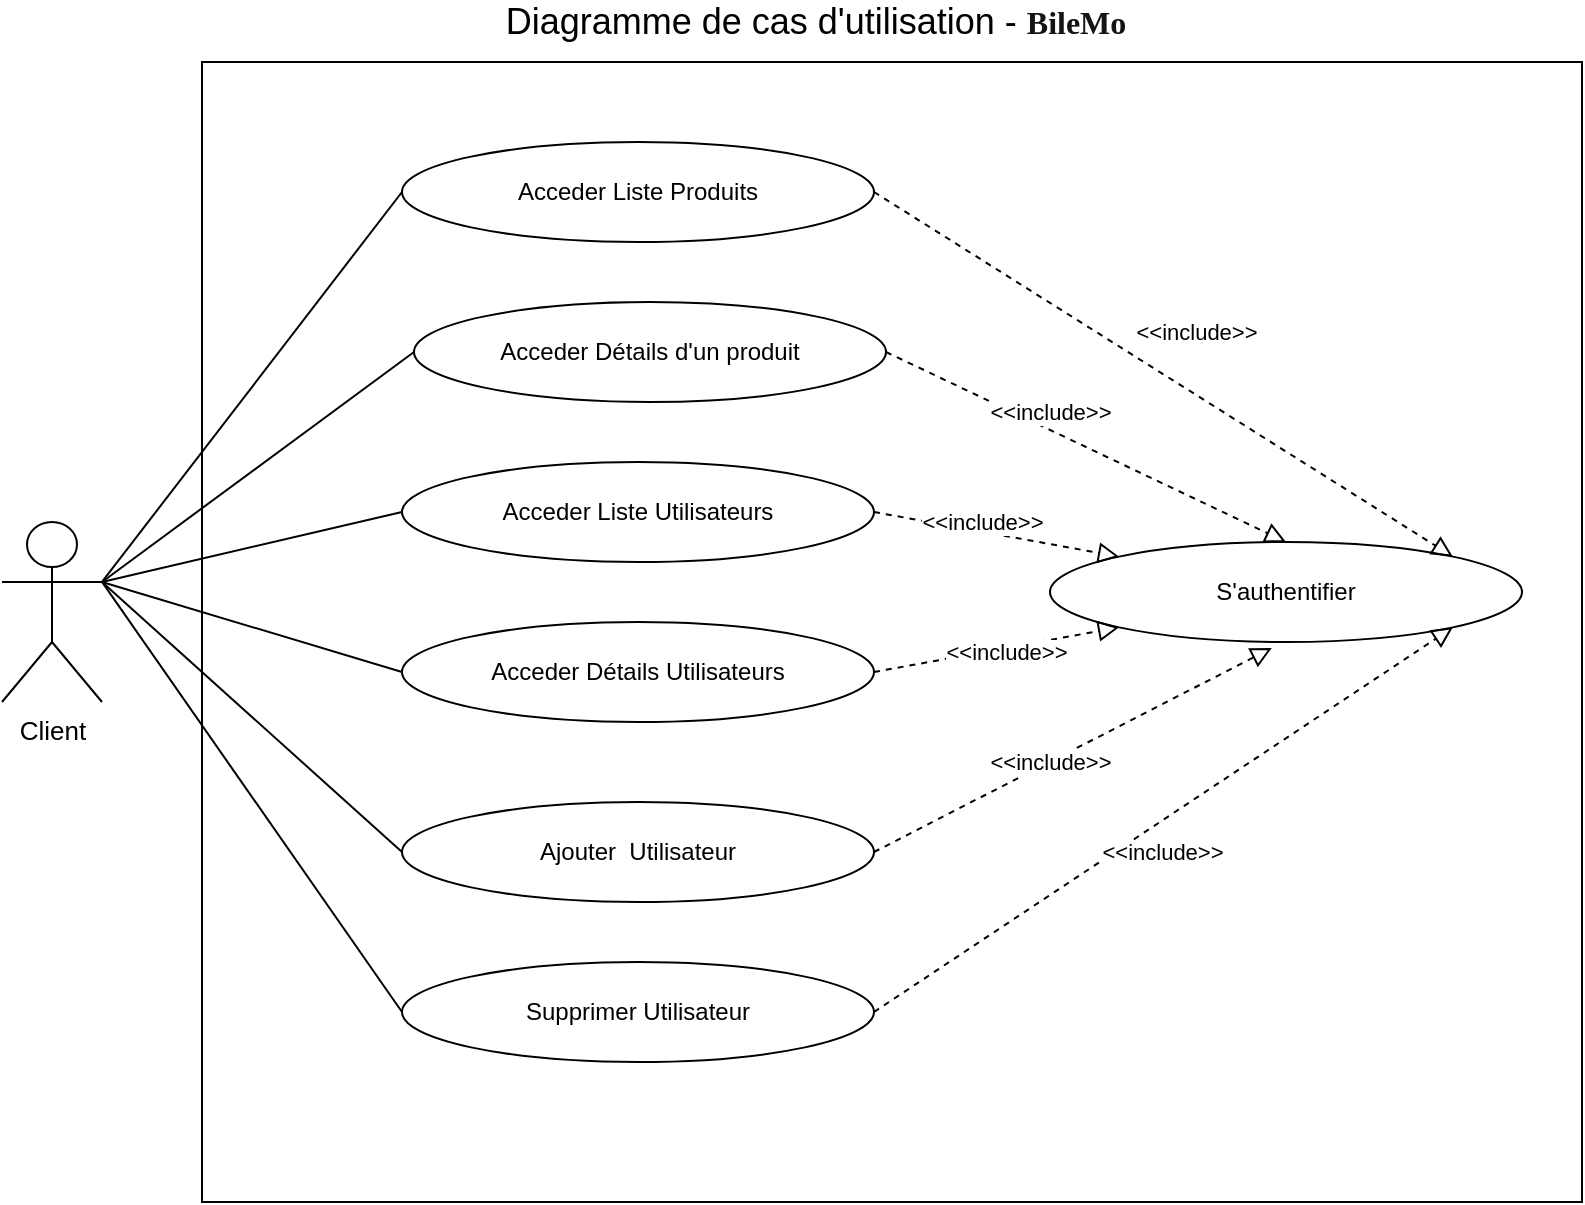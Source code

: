 <mxfile version="18.0.6" type="device"><diagram id="zuO5a0pV6wIuK_RfLabL" name="Page-1"><mxGraphModel dx="1038" dy="649" grid="1" gridSize="10" guides="1" tooltips="1" connect="1" arrows="1" fold="1" page="1" pageScale="1" pageWidth="827" pageHeight="1169" math="0" shadow="0"><root><mxCell id="0"/><mxCell id="1" parent="0"/><mxCell id="d5a3JsBy5mqoS7B36oog-1" value="" style="whiteSpace=wrap;html=1;" parent="1" vertex="1"><mxGeometry x="110" y="160" width="690" height="570" as="geometry"/></mxCell><mxCell id="d5a3JsBy5mqoS7B36oog-3" value="Diagramme de cas d'utilisation -&amp;nbsp;&lt;strong style=&quot;outline-color: rgb(116 , 81 , 235) ; color: rgba(0 , 0 , 0 , 0.92) ; font-family: &amp;#34;montserrat&amp;#34; ; font-size: 16px ; background-color: rgb(255 , 255 , 255)&quot;&gt;BileMo&lt;/strong&gt;&lt;span style=&quot;color: rgba(0 , 0 , 0 , 0.92) ; font-family: &amp;#34;montserrat&amp;#34; ; font-size: 16px ; background-color: rgb(255 , 255 , 255)&quot;&gt;&amp;nbsp;&lt;/span&gt;" style="text;html=1;strokeColor=none;fillColor=none;align=center;verticalAlign=middle;whiteSpace=wrap;rounded=0;fontSize=18;" parent="1" vertex="1"><mxGeometry x="216" y="130" width="406" height="20" as="geometry"/></mxCell><mxCell id="d5a3JsBy5mqoS7B36oog-5" value="Client" style="shape=umlActor;verticalLabelPosition=bottom;labelBackgroundColor=#ffffff;verticalAlign=top;html=1;fontSize=13;" parent="1" vertex="1"><mxGeometry x="10" y="390" width="50" height="90" as="geometry"/></mxCell><mxCell id="d5a3JsBy5mqoS7B36oog-10" value="Acceder Détails d'un produit" style="ellipse;whiteSpace=wrap;html=1;" parent="1" vertex="1"><mxGeometry x="216" y="280" width="236" height="50" as="geometry"/></mxCell><mxCell id="d5a3JsBy5mqoS7B36oog-17" value="" style="endArrow=none;html=1;entryX=0;entryY=0.5;entryDx=0;entryDy=0;exitX=1;exitY=0.333;exitDx=0;exitDy=0;exitPerimeter=0;" parent="1" source="d5a3JsBy5mqoS7B36oog-5" target="d5a3JsBy5mqoS7B36oog-10" edge="1"><mxGeometry width="50" height="50" relative="1" as="geometry"><mxPoint x="70" y="740" as="sourcePoint"/><mxPoint x="120" y="690" as="targetPoint"/></mxGeometry></mxCell><mxCell id="hKhYgE2gVvYCzo6tRwln-2" value="Acceder Liste Produits" style="ellipse;whiteSpace=wrap;html=1;" parent="1" vertex="1"><mxGeometry x="210" y="200" width="236" height="50" as="geometry"/></mxCell><mxCell id="hKhYgE2gVvYCzo6tRwln-3" value="" style="endArrow=none;html=1;entryX=0;entryY=0.5;entryDx=0;entryDy=0;exitX=1;exitY=0.333;exitDx=0;exitDy=0;exitPerimeter=0;" parent="1" source="d5a3JsBy5mqoS7B36oog-5" target="hKhYgE2gVvYCzo6tRwln-2" edge="1"><mxGeometry width="50" height="50" relative="1" as="geometry"><mxPoint x="110" y="610" as="sourcePoint"/><mxPoint x="120" y="615" as="targetPoint"/></mxGeometry></mxCell><mxCell id="RkW0VHdG7n0X6RrzRl41-1" value="S'authentifier" style="ellipse;whiteSpace=wrap;html=1;" parent="1" vertex="1"><mxGeometry x="534" y="400" width="236" height="50" as="geometry"/></mxCell><mxCell id="T1oJzdSkKwE0PGRY4JzD-6" value="" style="endArrow=block;startArrow=none;endFill=0;startFill=0;endSize=8;html=1;verticalAlign=bottom;dashed=1;labelBackgroundColor=none;rounded=0;exitX=1;exitY=0.5;exitDx=0;exitDy=0;entryX=1;entryY=0;entryDx=0;entryDy=0;" parent="1" source="hKhYgE2gVvYCzo6tRwln-2" target="RkW0VHdG7n0X6RrzRl41-1" edge="1"><mxGeometry width="160" relative="1" as="geometry"><mxPoint x="510" y="480" as="sourcePoint"/><mxPoint x="530" y="425" as="targetPoint"/></mxGeometry></mxCell><mxCell id="T1oJzdSkKwE0PGRY4JzD-9" value="&amp;lt;&amp;lt;include&amp;gt;&amp;gt;" style="edgeLabel;html=1;align=center;verticalAlign=middle;resizable=0;points=[];" parent="T1oJzdSkKwE0PGRY4JzD-6" vertex="1" connectable="0"><mxGeometry x="-0.121" y="-2" relative="1" as="geometry"><mxPoint x="34" y="-12" as="offset"/></mxGeometry></mxCell><mxCell id="HxEd1Q5JjGwlt-oiHW9n-4" value="" style="endArrow=block;startArrow=none;endFill=0;startFill=0;endSize=8;html=1;verticalAlign=bottom;dashed=1;labelBackgroundColor=none;rounded=0;exitX=1;exitY=0.5;exitDx=0;exitDy=0;entryX=0.5;entryY=0;entryDx=0;entryDy=0;" parent="1" source="d5a3JsBy5mqoS7B36oog-10" target="RkW0VHdG7n0X6RrzRl41-1" edge="1"><mxGeometry width="160" relative="1" as="geometry"><mxPoint x="400" y="332.5" as="sourcePoint"/><mxPoint x="562" y="457.5" as="targetPoint"/></mxGeometry></mxCell><mxCell id="HxEd1Q5JjGwlt-oiHW9n-6" value="Acceder Liste Utilisateurs" style="ellipse;whiteSpace=wrap;html=1;" parent="1" vertex="1"><mxGeometry x="210" y="360" width="236" height="50" as="geometry"/></mxCell><mxCell id="HxEd1Q5JjGwlt-oiHW9n-7" value="" style="endArrow=block;startArrow=none;endFill=0;startFill=0;endSize=8;html=1;verticalAlign=bottom;dashed=1;labelBackgroundColor=none;rounded=0;exitX=1;exitY=0.5;exitDx=0;exitDy=0;entryX=0;entryY=0;entryDx=0;entryDy=0;" parent="1" source="HxEd1Q5JjGwlt-oiHW9n-6" target="RkW0VHdG7n0X6RrzRl41-1" edge="1"><mxGeometry width="160" relative="1" as="geometry"><mxPoint x="406" y="427.5" as="sourcePoint"/><mxPoint x="540" y="520" as="targetPoint"/></mxGeometry></mxCell><mxCell id="HxEd1Q5JjGwlt-oiHW9n-9" value="" style="endArrow=none;html=1;entryX=0;entryY=0.5;entryDx=0;entryDy=0;exitX=1;exitY=0.333;exitDx=0;exitDy=0;exitPerimeter=0;" parent="1" source="d5a3JsBy5mqoS7B36oog-5" target="HxEd1Q5JjGwlt-oiHW9n-6" edge="1"><mxGeometry width="50" height="50" relative="1" as="geometry"><mxPoint x="80" y="390" as="sourcePoint"/><mxPoint x="220" y="315" as="targetPoint"/></mxGeometry></mxCell><mxCell id="HxEd1Q5JjGwlt-oiHW9n-15" value="Acceder Détails Utilisateurs" style="ellipse;whiteSpace=wrap;html=1;" parent="1" vertex="1"><mxGeometry x="210" y="440" width="236" height="50" as="geometry"/></mxCell><mxCell id="HxEd1Q5JjGwlt-oiHW9n-16" value="" style="endArrow=block;startArrow=none;endFill=0;startFill=0;endSize=8;html=1;verticalAlign=bottom;dashed=1;labelBackgroundColor=none;rounded=0;exitX=1;exitY=0.5;exitDx=0;exitDy=0;entryX=0;entryY=1;entryDx=0;entryDy=0;" parent="1" source="HxEd1Q5JjGwlt-oiHW9n-15" target="RkW0VHdG7n0X6RrzRl41-1" edge="1"><mxGeometry width="160" relative="1" as="geometry"><mxPoint x="406" y="507.5" as="sourcePoint"/><mxPoint x="541" y="512" as="targetPoint"/></mxGeometry></mxCell><mxCell id="HxEd1Q5JjGwlt-oiHW9n-18" value="" style="endArrow=none;html=1;entryX=0;entryY=0.5;entryDx=0;entryDy=0;exitX=1;exitY=0.333;exitDx=0;exitDy=0;exitPerimeter=0;" parent="1" source="d5a3JsBy5mqoS7B36oog-5" target="HxEd1Q5JjGwlt-oiHW9n-15" edge="1"><mxGeometry width="50" height="50" relative="1" as="geometry"><mxPoint x="70" y="380" as="sourcePoint"/><mxPoint x="220" y="395" as="targetPoint"/></mxGeometry></mxCell><mxCell id="HxEd1Q5JjGwlt-oiHW9n-20" value="Ajouter&amp;nbsp; Utilisateur" style="ellipse;whiteSpace=wrap;html=1;" parent="1" vertex="1"><mxGeometry x="210" y="530" width="236" height="50" as="geometry"/></mxCell><mxCell id="HxEd1Q5JjGwlt-oiHW9n-21" value="" style="endArrow=block;startArrow=none;endFill=0;startFill=0;endSize=8;html=1;verticalAlign=bottom;dashed=1;labelBackgroundColor=none;rounded=0;exitX=1;exitY=0.5;exitDx=0;exitDy=0;entryX=0.47;entryY=1.06;entryDx=0;entryDy=0;entryPerimeter=0;" parent="1" source="HxEd1Q5JjGwlt-oiHW9n-20" target="RkW0VHdG7n0X6RrzRl41-1" edge="1"><mxGeometry width="160" relative="1" as="geometry"><mxPoint x="406" y="597.5" as="sourcePoint"/><mxPoint x="530" y="430" as="targetPoint"/></mxGeometry></mxCell><mxCell id="HxEd1Q5JjGwlt-oiHW9n-23" value="" style="endArrow=none;html=1;entryX=0;entryY=0.5;entryDx=0;entryDy=0;exitX=1;exitY=0.333;exitDx=0;exitDy=0;exitPerimeter=0;" parent="1" source="d5a3JsBy5mqoS7B36oog-5" target="HxEd1Q5JjGwlt-oiHW9n-20" edge="1"><mxGeometry width="50" height="50" relative="1" as="geometry"><mxPoint x="70" y="380" as="sourcePoint"/><mxPoint x="220" y="485" as="targetPoint"/></mxGeometry></mxCell><mxCell id="HxEd1Q5JjGwlt-oiHW9n-24" value="Supprimer Utilisateur" style="ellipse;whiteSpace=wrap;html=1;" parent="1" vertex="1"><mxGeometry x="210" y="610" width="236" height="50" as="geometry"/></mxCell><mxCell id="HxEd1Q5JjGwlt-oiHW9n-25" value="" style="endArrow=block;startArrow=none;endFill=0;startFill=0;endSize=8;html=1;verticalAlign=bottom;dashed=1;labelBackgroundColor=none;rounded=0;exitX=1;exitY=0.5;exitDx=0;exitDy=0;entryX=1;entryY=1;entryDx=0;entryDy=0;" parent="1" source="HxEd1Q5JjGwlt-oiHW9n-24" target="RkW0VHdG7n0X6RrzRl41-1" edge="1"><mxGeometry width="160" relative="1" as="geometry"><mxPoint x="406" y="677.5" as="sourcePoint"/><mxPoint x="530" y="420" as="targetPoint"/></mxGeometry></mxCell><mxCell id="HxEd1Q5JjGwlt-oiHW9n-27" value="" style="endArrow=none;html=1;entryX=0;entryY=0.5;entryDx=0;entryDy=0;exitX=1;exitY=0.333;exitDx=0;exitDy=0;exitPerimeter=0;" parent="1" source="d5a3JsBy5mqoS7B36oog-5" target="HxEd1Q5JjGwlt-oiHW9n-24" edge="1"><mxGeometry width="50" height="50" relative="1" as="geometry"><mxPoint x="70" y="630" as="sourcePoint"/><mxPoint x="220" y="565" as="targetPoint"/></mxGeometry></mxCell><mxCell id="tPEuUm0zQn3wupAnahnW-1" value="&amp;lt;&amp;lt;include&amp;gt;&amp;gt;" style="edgeLabel;html=1;align=center;verticalAlign=middle;resizable=0;points=[];" vertex="1" connectable="0" parent="1"><mxGeometry x="534.002" y="334.64" as="geometry"/></mxCell><mxCell id="tPEuUm0zQn3wupAnahnW-2" value="&amp;lt;&amp;lt;include&amp;gt;&amp;gt;" style="edgeLabel;html=1;align=center;verticalAlign=middle;resizable=0;points=[];" vertex="1" connectable="0" parent="1"><mxGeometry x="500.002" y="390.0" as="geometry"/></mxCell><mxCell id="tPEuUm0zQn3wupAnahnW-3" value="&amp;lt;&amp;lt;include&amp;gt;&amp;gt;" style="edgeLabel;html=1;align=center;verticalAlign=middle;resizable=0;points=[];" vertex="1" connectable="0" parent="1"><mxGeometry x="620.002" y="324.64" as="geometry"><mxPoint x="-108" y="130" as="offset"/></mxGeometry></mxCell><mxCell id="tPEuUm0zQn3wupAnahnW-4" value="&amp;lt;&amp;lt;include&amp;gt;&amp;gt;" style="edgeLabel;html=1;align=center;verticalAlign=middle;resizable=0;points=[];" vertex="1" connectable="0" parent="1"><mxGeometry x="534.002" y="510.0" as="geometry"/></mxCell><mxCell id="tPEuUm0zQn3wupAnahnW-5" value="&amp;lt;&amp;lt;include&amp;gt;&amp;gt;" style="edgeLabel;html=1;align=center;verticalAlign=middle;resizable=0;points=[];" vertex="1" connectable="0" parent="1"><mxGeometry x="590.002" y="555.0" as="geometry"/></mxCell></root></mxGraphModel></diagram></mxfile>